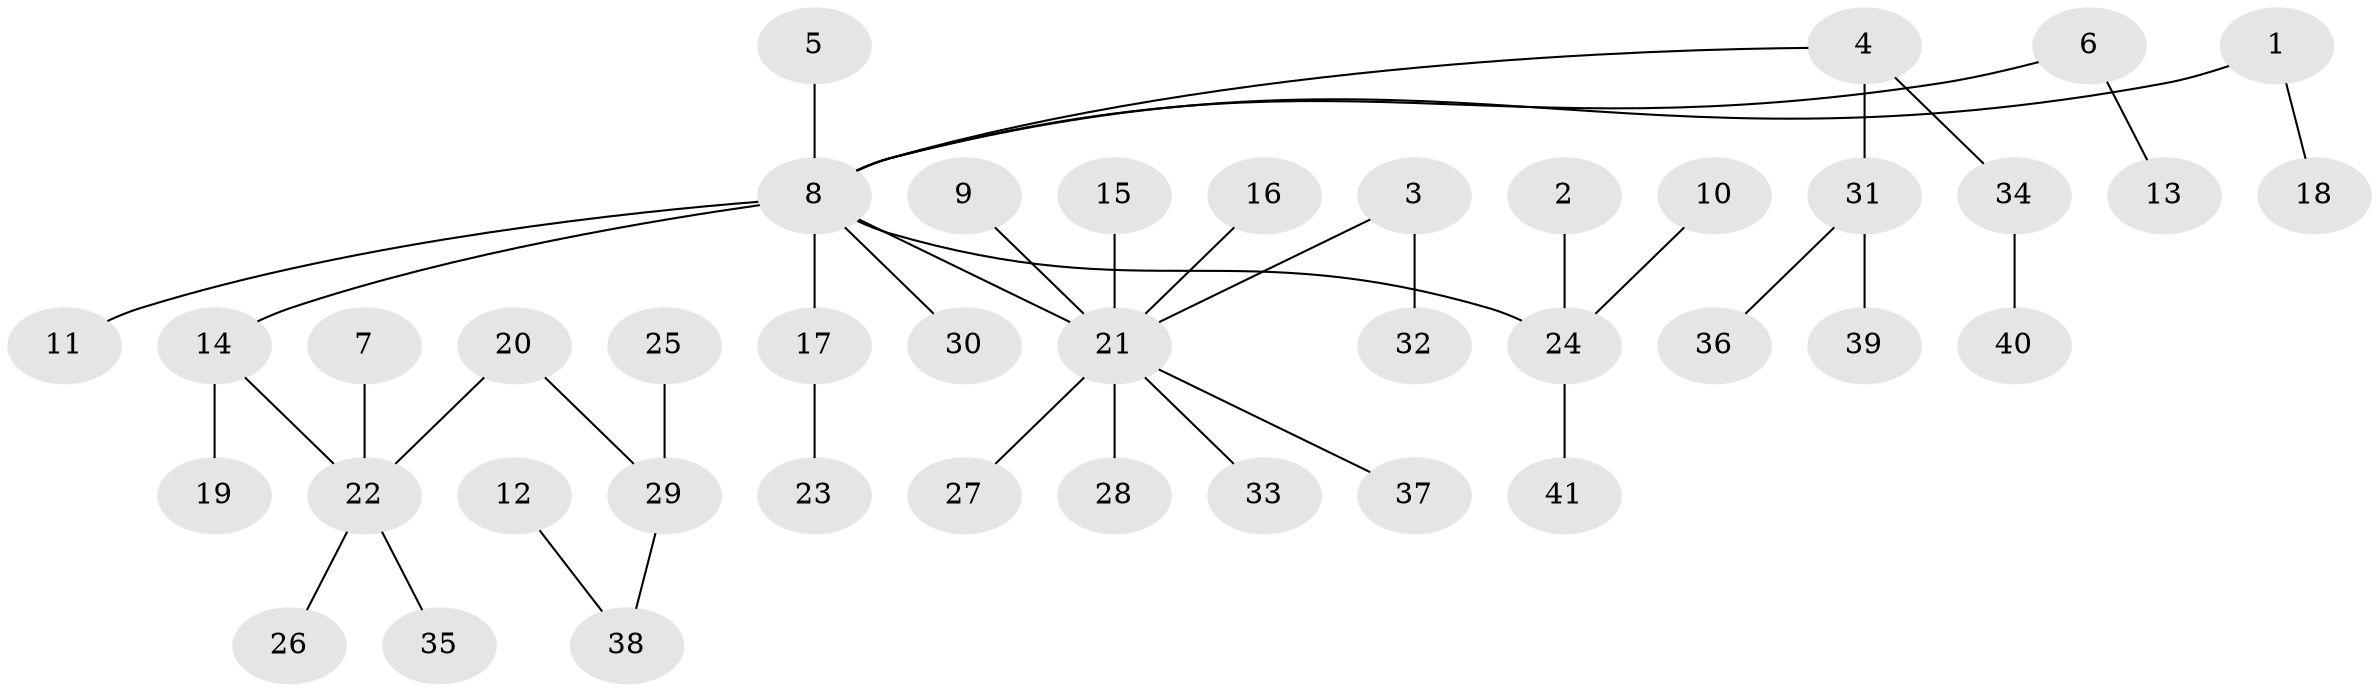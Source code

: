 // original degree distribution, {4: 0.10975609756097561, 7: 0.012195121951219513, 5: 0.036585365853658534, 3: 0.07317073170731707, 6: 0.012195121951219513, 2: 0.21951219512195122, 1: 0.5365853658536586}
// Generated by graph-tools (version 1.1) at 2025/50/03/09/25 03:50:25]
// undirected, 41 vertices, 40 edges
graph export_dot {
graph [start="1"]
  node [color=gray90,style=filled];
  1;
  2;
  3;
  4;
  5;
  6;
  7;
  8;
  9;
  10;
  11;
  12;
  13;
  14;
  15;
  16;
  17;
  18;
  19;
  20;
  21;
  22;
  23;
  24;
  25;
  26;
  27;
  28;
  29;
  30;
  31;
  32;
  33;
  34;
  35;
  36;
  37;
  38;
  39;
  40;
  41;
  1 -- 8 [weight=1.0];
  1 -- 18 [weight=1.0];
  2 -- 24 [weight=1.0];
  3 -- 21 [weight=1.0];
  3 -- 32 [weight=1.0];
  4 -- 8 [weight=1.0];
  4 -- 31 [weight=1.0];
  4 -- 34 [weight=1.0];
  5 -- 8 [weight=1.0];
  6 -- 8 [weight=1.0];
  6 -- 13 [weight=1.0];
  7 -- 22 [weight=1.0];
  8 -- 11 [weight=1.0];
  8 -- 14 [weight=1.0];
  8 -- 17 [weight=1.0];
  8 -- 21 [weight=1.0];
  8 -- 24 [weight=1.0];
  8 -- 30 [weight=1.0];
  9 -- 21 [weight=1.0];
  10 -- 24 [weight=1.0];
  12 -- 38 [weight=1.0];
  14 -- 19 [weight=1.0];
  14 -- 22 [weight=1.0];
  15 -- 21 [weight=1.0];
  16 -- 21 [weight=1.0];
  17 -- 23 [weight=1.0];
  20 -- 22 [weight=1.0];
  20 -- 29 [weight=1.0];
  21 -- 27 [weight=1.0];
  21 -- 28 [weight=1.0];
  21 -- 33 [weight=1.0];
  21 -- 37 [weight=1.0];
  22 -- 26 [weight=1.0];
  22 -- 35 [weight=1.0];
  24 -- 41 [weight=1.0];
  25 -- 29 [weight=1.0];
  29 -- 38 [weight=1.0];
  31 -- 36 [weight=1.0];
  31 -- 39 [weight=1.0];
  34 -- 40 [weight=1.0];
}
